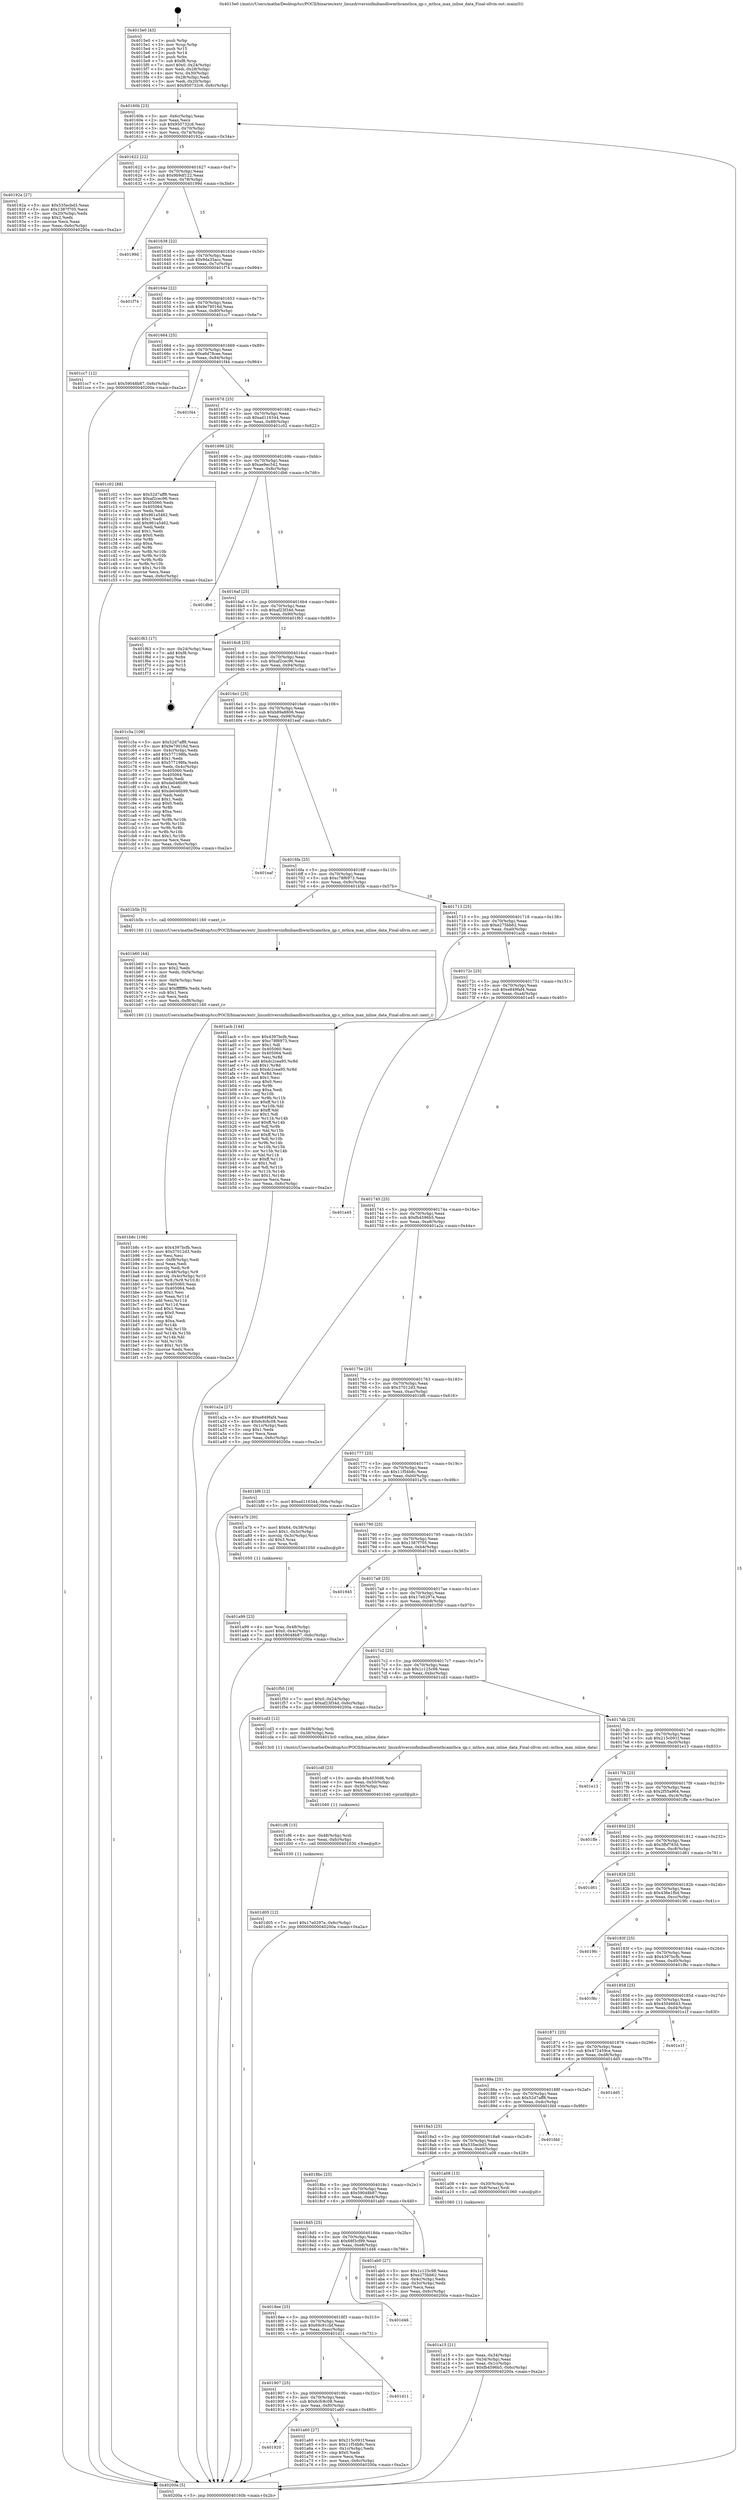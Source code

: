 digraph "0x4015e0" {
  label = "0x4015e0 (/mnt/c/Users/mathe/Desktop/tcc/POCII/binaries/extr_linuxdriversinfinibandhwmthcamthca_qp.c_mthca_max_inline_data_Final-ollvm.out::main(0))"
  labelloc = "t"
  node[shape=record]

  Entry [label="",width=0.3,height=0.3,shape=circle,fillcolor=black,style=filled]
  "0x40160b" [label="{
     0x40160b [23]\l
     | [instrs]\l
     &nbsp;&nbsp;0x40160b \<+3\>: mov -0x6c(%rbp),%eax\l
     &nbsp;&nbsp;0x40160e \<+2\>: mov %eax,%ecx\l
     &nbsp;&nbsp;0x401610 \<+6\>: sub $0x950732c6,%ecx\l
     &nbsp;&nbsp;0x401616 \<+3\>: mov %eax,-0x70(%rbp)\l
     &nbsp;&nbsp;0x401619 \<+3\>: mov %ecx,-0x74(%rbp)\l
     &nbsp;&nbsp;0x40161c \<+6\>: je 000000000040192a \<main+0x34a\>\l
  }"]
  "0x40192a" [label="{
     0x40192a [27]\l
     | [instrs]\l
     &nbsp;&nbsp;0x40192a \<+5\>: mov $0x535ecbd3,%eax\l
     &nbsp;&nbsp;0x40192f \<+5\>: mov $0x1387f705,%ecx\l
     &nbsp;&nbsp;0x401934 \<+3\>: mov -0x20(%rbp),%edx\l
     &nbsp;&nbsp;0x401937 \<+3\>: cmp $0x2,%edx\l
     &nbsp;&nbsp;0x40193a \<+3\>: cmovne %ecx,%eax\l
     &nbsp;&nbsp;0x40193d \<+3\>: mov %eax,-0x6c(%rbp)\l
     &nbsp;&nbsp;0x401940 \<+5\>: jmp 000000000040200a \<main+0xa2a\>\l
  }"]
  "0x401622" [label="{
     0x401622 [22]\l
     | [instrs]\l
     &nbsp;&nbsp;0x401622 \<+5\>: jmp 0000000000401627 \<main+0x47\>\l
     &nbsp;&nbsp;0x401627 \<+3\>: mov -0x70(%rbp),%eax\l
     &nbsp;&nbsp;0x40162a \<+5\>: sub $0x9b9df122,%eax\l
     &nbsp;&nbsp;0x40162f \<+3\>: mov %eax,-0x78(%rbp)\l
     &nbsp;&nbsp;0x401632 \<+6\>: je 000000000040199d \<main+0x3bd\>\l
  }"]
  "0x40200a" [label="{
     0x40200a [5]\l
     | [instrs]\l
     &nbsp;&nbsp;0x40200a \<+5\>: jmp 000000000040160b \<main+0x2b\>\l
  }"]
  "0x4015e0" [label="{
     0x4015e0 [43]\l
     | [instrs]\l
     &nbsp;&nbsp;0x4015e0 \<+1\>: push %rbp\l
     &nbsp;&nbsp;0x4015e1 \<+3\>: mov %rsp,%rbp\l
     &nbsp;&nbsp;0x4015e4 \<+2\>: push %r15\l
     &nbsp;&nbsp;0x4015e6 \<+2\>: push %r14\l
     &nbsp;&nbsp;0x4015e8 \<+1\>: push %rbx\l
     &nbsp;&nbsp;0x4015e9 \<+7\>: sub $0xf8,%rsp\l
     &nbsp;&nbsp;0x4015f0 \<+7\>: movl $0x0,-0x24(%rbp)\l
     &nbsp;&nbsp;0x4015f7 \<+3\>: mov %edi,-0x28(%rbp)\l
     &nbsp;&nbsp;0x4015fa \<+4\>: mov %rsi,-0x30(%rbp)\l
     &nbsp;&nbsp;0x4015fe \<+3\>: mov -0x28(%rbp),%edi\l
     &nbsp;&nbsp;0x401601 \<+3\>: mov %edi,-0x20(%rbp)\l
     &nbsp;&nbsp;0x401604 \<+7\>: movl $0x950732c6,-0x6c(%rbp)\l
  }"]
  Exit [label="",width=0.3,height=0.3,shape=circle,fillcolor=black,style=filled,peripheries=2]
  "0x40199d" [label="{
     0x40199d\l
  }", style=dashed]
  "0x401638" [label="{
     0x401638 [22]\l
     | [instrs]\l
     &nbsp;&nbsp;0x401638 \<+5\>: jmp 000000000040163d \<main+0x5d\>\l
     &nbsp;&nbsp;0x40163d \<+3\>: mov -0x70(%rbp),%eax\l
     &nbsp;&nbsp;0x401640 \<+5\>: sub $0x9da35acc,%eax\l
     &nbsp;&nbsp;0x401645 \<+3\>: mov %eax,-0x7c(%rbp)\l
     &nbsp;&nbsp;0x401648 \<+6\>: je 0000000000401f74 \<main+0x994\>\l
  }"]
  "0x401d05" [label="{
     0x401d05 [12]\l
     | [instrs]\l
     &nbsp;&nbsp;0x401d05 \<+7\>: movl $0x17e0297e,-0x6c(%rbp)\l
     &nbsp;&nbsp;0x401d0c \<+5\>: jmp 000000000040200a \<main+0xa2a\>\l
  }"]
  "0x401f74" [label="{
     0x401f74\l
  }", style=dashed]
  "0x40164e" [label="{
     0x40164e [22]\l
     | [instrs]\l
     &nbsp;&nbsp;0x40164e \<+5\>: jmp 0000000000401653 \<main+0x73\>\l
     &nbsp;&nbsp;0x401653 \<+3\>: mov -0x70(%rbp),%eax\l
     &nbsp;&nbsp;0x401656 \<+5\>: sub $0x9e79016d,%eax\l
     &nbsp;&nbsp;0x40165b \<+3\>: mov %eax,-0x80(%rbp)\l
     &nbsp;&nbsp;0x40165e \<+6\>: je 0000000000401cc7 \<main+0x6e7\>\l
  }"]
  "0x401cf6" [label="{
     0x401cf6 [15]\l
     | [instrs]\l
     &nbsp;&nbsp;0x401cf6 \<+4\>: mov -0x48(%rbp),%rdi\l
     &nbsp;&nbsp;0x401cfa \<+6\>: mov %eax,-0xfc(%rbp)\l
     &nbsp;&nbsp;0x401d00 \<+5\>: call 0000000000401030 \<free@plt\>\l
     | [calls]\l
     &nbsp;&nbsp;0x401030 \{1\} (unknown)\l
  }"]
  "0x401cc7" [label="{
     0x401cc7 [12]\l
     | [instrs]\l
     &nbsp;&nbsp;0x401cc7 \<+7\>: movl $0x59048b87,-0x6c(%rbp)\l
     &nbsp;&nbsp;0x401cce \<+5\>: jmp 000000000040200a \<main+0xa2a\>\l
  }"]
  "0x401664" [label="{
     0x401664 [25]\l
     | [instrs]\l
     &nbsp;&nbsp;0x401664 \<+5\>: jmp 0000000000401669 \<main+0x89\>\l
     &nbsp;&nbsp;0x401669 \<+3\>: mov -0x70(%rbp),%eax\l
     &nbsp;&nbsp;0x40166c \<+5\>: sub $0xa6d78cee,%eax\l
     &nbsp;&nbsp;0x401671 \<+6\>: mov %eax,-0x84(%rbp)\l
     &nbsp;&nbsp;0x401677 \<+6\>: je 0000000000401f44 \<main+0x964\>\l
  }"]
  "0x401cdf" [label="{
     0x401cdf [23]\l
     | [instrs]\l
     &nbsp;&nbsp;0x401cdf \<+10\>: movabs $0x4030d6,%rdi\l
     &nbsp;&nbsp;0x401ce9 \<+3\>: mov %eax,-0x50(%rbp)\l
     &nbsp;&nbsp;0x401cec \<+3\>: mov -0x50(%rbp),%esi\l
     &nbsp;&nbsp;0x401cef \<+2\>: mov $0x0,%al\l
     &nbsp;&nbsp;0x401cf1 \<+5\>: call 0000000000401040 \<printf@plt\>\l
     | [calls]\l
     &nbsp;&nbsp;0x401040 \{1\} (unknown)\l
  }"]
  "0x401f44" [label="{
     0x401f44\l
  }", style=dashed]
  "0x40167d" [label="{
     0x40167d [25]\l
     | [instrs]\l
     &nbsp;&nbsp;0x40167d \<+5\>: jmp 0000000000401682 \<main+0xa2\>\l
     &nbsp;&nbsp;0x401682 \<+3\>: mov -0x70(%rbp),%eax\l
     &nbsp;&nbsp;0x401685 \<+5\>: sub $0xad116344,%eax\l
     &nbsp;&nbsp;0x40168a \<+6\>: mov %eax,-0x88(%rbp)\l
     &nbsp;&nbsp;0x401690 \<+6\>: je 0000000000401c02 \<main+0x622\>\l
  }"]
  "0x401b8c" [label="{
     0x401b8c [106]\l
     | [instrs]\l
     &nbsp;&nbsp;0x401b8c \<+5\>: mov $0x4397bcfb,%ecx\l
     &nbsp;&nbsp;0x401b91 \<+5\>: mov $0x37012d3,%edx\l
     &nbsp;&nbsp;0x401b96 \<+2\>: xor %esi,%esi\l
     &nbsp;&nbsp;0x401b98 \<+6\>: mov -0xf8(%rbp),%edi\l
     &nbsp;&nbsp;0x401b9e \<+3\>: imul %eax,%edi\l
     &nbsp;&nbsp;0x401ba1 \<+3\>: movslq %edi,%r8\l
     &nbsp;&nbsp;0x401ba4 \<+4\>: mov -0x48(%rbp),%r9\l
     &nbsp;&nbsp;0x401ba8 \<+4\>: movslq -0x4c(%rbp),%r10\l
     &nbsp;&nbsp;0x401bac \<+4\>: mov %r8,(%r9,%r10,8)\l
     &nbsp;&nbsp;0x401bb0 \<+7\>: mov 0x405060,%eax\l
     &nbsp;&nbsp;0x401bb7 \<+7\>: mov 0x405064,%edi\l
     &nbsp;&nbsp;0x401bbe \<+3\>: sub $0x1,%esi\l
     &nbsp;&nbsp;0x401bc1 \<+3\>: mov %eax,%r11d\l
     &nbsp;&nbsp;0x401bc4 \<+3\>: add %esi,%r11d\l
     &nbsp;&nbsp;0x401bc7 \<+4\>: imul %r11d,%eax\l
     &nbsp;&nbsp;0x401bcb \<+3\>: and $0x1,%eax\l
     &nbsp;&nbsp;0x401bce \<+3\>: cmp $0x0,%eax\l
     &nbsp;&nbsp;0x401bd1 \<+3\>: sete %bl\l
     &nbsp;&nbsp;0x401bd4 \<+3\>: cmp $0xa,%edi\l
     &nbsp;&nbsp;0x401bd7 \<+4\>: setl %r14b\l
     &nbsp;&nbsp;0x401bdb \<+3\>: mov %bl,%r15b\l
     &nbsp;&nbsp;0x401bde \<+3\>: and %r14b,%r15b\l
     &nbsp;&nbsp;0x401be1 \<+3\>: xor %r14b,%bl\l
     &nbsp;&nbsp;0x401be4 \<+3\>: or %bl,%r15b\l
     &nbsp;&nbsp;0x401be7 \<+4\>: test $0x1,%r15b\l
     &nbsp;&nbsp;0x401beb \<+3\>: cmovne %edx,%ecx\l
     &nbsp;&nbsp;0x401bee \<+3\>: mov %ecx,-0x6c(%rbp)\l
     &nbsp;&nbsp;0x401bf1 \<+5\>: jmp 000000000040200a \<main+0xa2a\>\l
  }"]
  "0x401c02" [label="{
     0x401c02 [88]\l
     | [instrs]\l
     &nbsp;&nbsp;0x401c02 \<+5\>: mov $0x52d7aff8,%eax\l
     &nbsp;&nbsp;0x401c07 \<+5\>: mov $0xaf2cec96,%ecx\l
     &nbsp;&nbsp;0x401c0c \<+7\>: mov 0x405060,%edx\l
     &nbsp;&nbsp;0x401c13 \<+7\>: mov 0x405064,%esi\l
     &nbsp;&nbsp;0x401c1a \<+2\>: mov %edx,%edi\l
     &nbsp;&nbsp;0x401c1c \<+6\>: sub $0x961a5462,%edi\l
     &nbsp;&nbsp;0x401c22 \<+3\>: sub $0x1,%edi\l
     &nbsp;&nbsp;0x401c25 \<+6\>: add $0x961a5462,%edi\l
     &nbsp;&nbsp;0x401c2b \<+3\>: imul %edi,%edx\l
     &nbsp;&nbsp;0x401c2e \<+3\>: and $0x1,%edx\l
     &nbsp;&nbsp;0x401c31 \<+3\>: cmp $0x0,%edx\l
     &nbsp;&nbsp;0x401c34 \<+4\>: sete %r8b\l
     &nbsp;&nbsp;0x401c38 \<+3\>: cmp $0xa,%esi\l
     &nbsp;&nbsp;0x401c3b \<+4\>: setl %r9b\l
     &nbsp;&nbsp;0x401c3f \<+3\>: mov %r8b,%r10b\l
     &nbsp;&nbsp;0x401c42 \<+3\>: and %r9b,%r10b\l
     &nbsp;&nbsp;0x401c45 \<+3\>: xor %r9b,%r8b\l
     &nbsp;&nbsp;0x401c48 \<+3\>: or %r8b,%r10b\l
     &nbsp;&nbsp;0x401c4b \<+4\>: test $0x1,%r10b\l
     &nbsp;&nbsp;0x401c4f \<+3\>: cmovne %ecx,%eax\l
     &nbsp;&nbsp;0x401c52 \<+3\>: mov %eax,-0x6c(%rbp)\l
     &nbsp;&nbsp;0x401c55 \<+5\>: jmp 000000000040200a \<main+0xa2a\>\l
  }"]
  "0x401696" [label="{
     0x401696 [25]\l
     | [instrs]\l
     &nbsp;&nbsp;0x401696 \<+5\>: jmp 000000000040169b \<main+0xbb\>\l
     &nbsp;&nbsp;0x40169b \<+3\>: mov -0x70(%rbp),%eax\l
     &nbsp;&nbsp;0x40169e \<+5\>: sub $0xae9ec542,%eax\l
     &nbsp;&nbsp;0x4016a3 \<+6\>: mov %eax,-0x8c(%rbp)\l
     &nbsp;&nbsp;0x4016a9 \<+6\>: je 0000000000401db6 \<main+0x7d6\>\l
  }"]
  "0x401b60" [label="{
     0x401b60 [44]\l
     | [instrs]\l
     &nbsp;&nbsp;0x401b60 \<+2\>: xor %ecx,%ecx\l
     &nbsp;&nbsp;0x401b62 \<+5\>: mov $0x2,%edx\l
     &nbsp;&nbsp;0x401b67 \<+6\>: mov %edx,-0xf4(%rbp)\l
     &nbsp;&nbsp;0x401b6d \<+1\>: cltd\l
     &nbsp;&nbsp;0x401b6e \<+6\>: mov -0xf4(%rbp),%esi\l
     &nbsp;&nbsp;0x401b74 \<+2\>: idiv %esi\l
     &nbsp;&nbsp;0x401b76 \<+6\>: imul $0xfffffffe,%edx,%edx\l
     &nbsp;&nbsp;0x401b7c \<+3\>: sub $0x1,%ecx\l
     &nbsp;&nbsp;0x401b7f \<+2\>: sub %ecx,%edx\l
     &nbsp;&nbsp;0x401b81 \<+6\>: mov %edx,-0xf8(%rbp)\l
     &nbsp;&nbsp;0x401b87 \<+5\>: call 0000000000401160 \<next_i\>\l
     | [calls]\l
     &nbsp;&nbsp;0x401160 \{1\} (/mnt/c/Users/mathe/Desktop/tcc/POCII/binaries/extr_linuxdriversinfinibandhwmthcamthca_qp.c_mthca_max_inline_data_Final-ollvm.out::next_i)\l
  }"]
  "0x401db6" [label="{
     0x401db6\l
  }", style=dashed]
  "0x4016af" [label="{
     0x4016af [25]\l
     | [instrs]\l
     &nbsp;&nbsp;0x4016af \<+5\>: jmp 00000000004016b4 \<main+0xd4\>\l
     &nbsp;&nbsp;0x4016b4 \<+3\>: mov -0x70(%rbp),%eax\l
     &nbsp;&nbsp;0x4016b7 \<+5\>: sub $0xaf23f34d,%eax\l
     &nbsp;&nbsp;0x4016bc \<+6\>: mov %eax,-0x90(%rbp)\l
     &nbsp;&nbsp;0x4016c2 \<+6\>: je 0000000000401f63 \<main+0x983\>\l
  }"]
  "0x401a99" [label="{
     0x401a99 [23]\l
     | [instrs]\l
     &nbsp;&nbsp;0x401a99 \<+4\>: mov %rax,-0x48(%rbp)\l
     &nbsp;&nbsp;0x401a9d \<+7\>: movl $0x0,-0x4c(%rbp)\l
     &nbsp;&nbsp;0x401aa4 \<+7\>: movl $0x59048b87,-0x6c(%rbp)\l
     &nbsp;&nbsp;0x401aab \<+5\>: jmp 000000000040200a \<main+0xa2a\>\l
  }"]
  "0x401f63" [label="{
     0x401f63 [17]\l
     | [instrs]\l
     &nbsp;&nbsp;0x401f63 \<+3\>: mov -0x24(%rbp),%eax\l
     &nbsp;&nbsp;0x401f66 \<+7\>: add $0xf8,%rsp\l
     &nbsp;&nbsp;0x401f6d \<+1\>: pop %rbx\l
     &nbsp;&nbsp;0x401f6e \<+2\>: pop %r14\l
     &nbsp;&nbsp;0x401f70 \<+2\>: pop %r15\l
     &nbsp;&nbsp;0x401f72 \<+1\>: pop %rbp\l
     &nbsp;&nbsp;0x401f73 \<+1\>: ret\l
  }"]
  "0x4016c8" [label="{
     0x4016c8 [25]\l
     | [instrs]\l
     &nbsp;&nbsp;0x4016c8 \<+5\>: jmp 00000000004016cd \<main+0xed\>\l
     &nbsp;&nbsp;0x4016cd \<+3\>: mov -0x70(%rbp),%eax\l
     &nbsp;&nbsp;0x4016d0 \<+5\>: sub $0xaf2cec96,%eax\l
     &nbsp;&nbsp;0x4016d5 \<+6\>: mov %eax,-0x94(%rbp)\l
     &nbsp;&nbsp;0x4016db \<+6\>: je 0000000000401c5a \<main+0x67a\>\l
  }"]
  "0x401920" [label="{
     0x401920\l
  }", style=dashed]
  "0x401c5a" [label="{
     0x401c5a [109]\l
     | [instrs]\l
     &nbsp;&nbsp;0x401c5a \<+5\>: mov $0x52d7aff8,%eax\l
     &nbsp;&nbsp;0x401c5f \<+5\>: mov $0x9e79016d,%ecx\l
     &nbsp;&nbsp;0x401c64 \<+3\>: mov -0x4c(%rbp),%edx\l
     &nbsp;&nbsp;0x401c67 \<+6\>: add $0x577198fa,%edx\l
     &nbsp;&nbsp;0x401c6d \<+3\>: add $0x1,%edx\l
     &nbsp;&nbsp;0x401c70 \<+6\>: sub $0x577198fa,%edx\l
     &nbsp;&nbsp;0x401c76 \<+3\>: mov %edx,-0x4c(%rbp)\l
     &nbsp;&nbsp;0x401c79 \<+7\>: mov 0x405060,%edx\l
     &nbsp;&nbsp;0x401c80 \<+7\>: mov 0x405064,%esi\l
     &nbsp;&nbsp;0x401c87 \<+2\>: mov %edx,%edi\l
     &nbsp;&nbsp;0x401c89 \<+6\>: sub $0xde046b99,%edi\l
     &nbsp;&nbsp;0x401c8f \<+3\>: sub $0x1,%edi\l
     &nbsp;&nbsp;0x401c92 \<+6\>: add $0xde046b99,%edi\l
     &nbsp;&nbsp;0x401c98 \<+3\>: imul %edi,%edx\l
     &nbsp;&nbsp;0x401c9b \<+3\>: and $0x1,%edx\l
     &nbsp;&nbsp;0x401c9e \<+3\>: cmp $0x0,%edx\l
     &nbsp;&nbsp;0x401ca1 \<+4\>: sete %r8b\l
     &nbsp;&nbsp;0x401ca5 \<+3\>: cmp $0xa,%esi\l
     &nbsp;&nbsp;0x401ca8 \<+4\>: setl %r9b\l
     &nbsp;&nbsp;0x401cac \<+3\>: mov %r8b,%r10b\l
     &nbsp;&nbsp;0x401caf \<+3\>: and %r9b,%r10b\l
     &nbsp;&nbsp;0x401cb2 \<+3\>: xor %r9b,%r8b\l
     &nbsp;&nbsp;0x401cb5 \<+3\>: or %r8b,%r10b\l
     &nbsp;&nbsp;0x401cb8 \<+4\>: test $0x1,%r10b\l
     &nbsp;&nbsp;0x401cbc \<+3\>: cmovne %ecx,%eax\l
     &nbsp;&nbsp;0x401cbf \<+3\>: mov %eax,-0x6c(%rbp)\l
     &nbsp;&nbsp;0x401cc2 \<+5\>: jmp 000000000040200a \<main+0xa2a\>\l
  }"]
  "0x4016e1" [label="{
     0x4016e1 [25]\l
     | [instrs]\l
     &nbsp;&nbsp;0x4016e1 \<+5\>: jmp 00000000004016e6 \<main+0x106\>\l
     &nbsp;&nbsp;0x4016e6 \<+3\>: mov -0x70(%rbp),%eax\l
     &nbsp;&nbsp;0x4016e9 \<+5\>: sub $0xb89a8806,%eax\l
     &nbsp;&nbsp;0x4016ee \<+6\>: mov %eax,-0x98(%rbp)\l
     &nbsp;&nbsp;0x4016f4 \<+6\>: je 0000000000401eaf \<main+0x8cf\>\l
  }"]
  "0x401a60" [label="{
     0x401a60 [27]\l
     | [instrs]\l
     &nbsp;&nbsp;0x401a60 \<+5\>: mov $0x215c091f,%eax\l
     &nbsp;&nbsp;0x401a65 \<+5\>: mov $0x11f54b8c,%ecx\l
     &nbsp;&nbsp;0x401a6a \<+3\>: mov -0x1c(%rbp),%edx\l
     &nbsp;&nbsp;0x401a6d \<+3\>: cmp $0x0,%edx\l
     &nbsp;&nbsp;0x401a70 \<+3\>: cmove %ecx,%eax\l
     &nbsp;&nbsp;0x401a73 \<+3\>: mov %eax,-0x6c(%rbp)\l
     &nbsp;&nbsp;0x401a76 \<+5\>: jmp 000000000040200a \<main+0xa2a\>\l
  }"]
  "0x401eaf" [label="{
     0x401eaf\l
  }", style=dashed]
  "0x4016fa" [label="{
     0x4016fa [25]\l
     | [instrs]\l
     &nbsp;&nbsp;0x4016fa \<+5\>: jmp 00000000004016ff \<main+0x11f\>\l
     &nbsp;&nbsp;0x4016ff \<+3\>: mov -0x70(%rbp),%eax\l
     &nbsp;&nbsp;0x401702 \<+5\>: sub $0xc78f6973,%eax\l
     &nbsp;&nbsp;0x401707 \<+6\>: mov %eax,-0x9c(%rbp)\l
     &nbsp;&nbsp;0x40170d \<+6\>: je 0000000000401b5b \<main+0x57b\>\l
  }"]
  "0x401907" [label="{
     0x401907 [25]\l
     | [instrs]\l
     &nbsp;&nbsp;0x401907 \<+5\>: jmp 000000000040190c \<main+0x32c\>\l
     &nbsp;&nbsp;0x40190c \<+3\>: mov -0x70(%rbp),%eax\l
     &nbsp;&nbsp;0x40190f \<+5\>: sub $0x6cfc8c08,%eax\l
     &nbsp;&nbsp;0x401914 \<+6\>: mov %eax,-0xf0(%rbp)\l
     &nbsp;&nbsp;0x40191a \<+6\>: je 0000000000401a60 \<main+0x480\>\l
  }"]
  "0x401b5b" [label="{
     0x401b5b [5]\l
     | [instrs]\l
     &nbsp;&nbsp;0x401b5b \<+5\>: call 0000000000401160 \<next_i\>\l
     | [calls]\l
     &nbsp;&nbsp;0x401160 \{1\} (/mnt/c/Users/mathe/Desktop/tcc/POCII/binaries/extr_linuxdriversinfinibandhwmthcamthca_qp.c_mthca_max_inline_data_Final-ollvm.out::next_i)\l
  }"]
  "0x401713" [label="{
     0x401713 [25]\l
     | [instrs]\l
     &nbsp;&nbsp;0x401713 \<+5\>: jmp 0000000000401718 \<main+0x138\>\l
     &nbsp;&nbsp;0x401718 \<+3\>: mov -0x70(%rbp),%eax\l
     &nbsp;&nbsp;0x40171b \<+5\>: sub $0xe275bb62,%eax\l
     &nbsp;&nbsp;0x401720 \<+6\>: mov %eax,-0xa0(%rbp)\l
     &nbsp;&nbsp;0x401726 \<+6\>: je 0000000000401acb \<main+0x4eb\>\l
  }"]
  "0x401d11" [label="{
     0x401d11\l
  }", style=dashed]
  "0x401acb" [label="{
     0x401acb [144]\l
     | [instrs]\l
     &nbsp;&nbsp;0x401acb \<+5\>: mov $0x4397bcfb,%eax\l
     &nbsp;&nbsp;0x401ad0 \<+5\>: mov $0xc78f6973,%ecx\l
     &nbsp;&nbsp;0x401ad5 \<+2\>: mov $0x1,%dl\l
     &nbsp;&nbsp;0x401ad7 \<+7\>: mov 0x405060,%esi\l
     &nbsp;&nbsp;0x401ade \<+7\>: mov 0x405064,%edi\l
     &nbsp;&nbsp;0x401ae5 \<+3\>: mov %esi,%r8d\l
     &nbsp;&nbsp;0x401ae8 \<+7\>: add $0xdc2cea95,%r8d\l
     &nbsp;&nbsp;0x401aef \<+4\>: sub $0x1,%r8d\l
     &nbsp;&nbsp;0x401af3 \<+7\>: sub $0xdc2cea95,%r8d\l
     &nbsp;&nbsp;0x401afa \<+4\>: imul %r8d,%esi\l
     &nbsp;&nbsp;0x401afe \<+3\>: and $0x1,%esi\l
     &nbsp;&nbsp;0x401b01 \<+3\>: cmp $0x0,%esi\l
     &nbsp;&nbsp;0x401b04 \<+4\>: sete %r9b\l
     &nbsp;&nbsp;0x401b08 \<+3\>: cmp $0xa,%edi\l
     &nbsp;&nbsp;0x401b0b \<+4\>: setl %r10b\l
     &nbsp;&nbsp;0x401b0f \<+3\>: mov %r9b,%r11b\l
     &nbsp;&nbsp;0x401b12 \<+4\>: xor $0xff,%r11b\l
     &nbsp;&nbsp;0x401b16 \<+3\>: mov %r10b,%bl\l
     &nbsp;&nbsp;0x401b19 \<+3\>: xor $0xff,%bl\l
     &nbsp;&nbsp;0x401b1c \<+3\>: xor $0x1,%dl\l
     &nbsp;&nbsp;0x401b1f \<+3\>: mov %r11b,%r14b\l
     &nbsp;&nbsp;0x401b22 \<+4\>: and $0xff,%r14b\l
     &nbsp;&nbsp;0x401b26 \<+3\>: and %dl,%r9b\l
     &nbsp;&nbsp;0x401b29 \<+3\>: mov %bl,%r15b\l
     &nbsp;&nbsp;0x401b2c \<+4\>: and $0xff,%r15b\l
     &nbsp;&nbsp;0x401b30 \<+3\>: and %dl,%r10b\l
     &nbsp;&nbsp;0x401b33 \<+3\>: or %r9b,%r14b\l
     &nbsp;&nbsp;0x401b36 \<+3\>: or %r10b,%r15b\l
     &nbsp;&nbsp;0x401b39 \<+3\>: xor %r15b,%r14b\l
     &nbsp;&nbsp;0x401b3c \<+3\>: or %bl,%r11b\l
     &nbsp;&nbsp;0x401b3f \<+4\>: xor $0xff,%r11b\l
     &nbsp;&nbsp;0x401b43 \<+3\>: or $0x1,%dl\l
     &nbsp;&nbsp;0x401b46 \<+3\>: and %dl,%r11b\l
     &nbsp;&nbsp;0x401b49 \<+3\>: or %r11b,%r14b\l
     &nbsp;&nbsp;0x401b4c \<+4\>: test $0x1,%r14b\l
     &nbsp;&nbsp;0x401b50 \<+3\>: cmovne %ecx,%eax\l
     &nbsp;&nbsp;0x401b53 \<+3\>: mov %eax,-0x6c(%rbp)\l
     &nbsp;&nbsp;0x401b56 \<+5\>: jmp 000000000040200a \<main+0xa2a\>\l
  }"]
  "0x40172c" [label="{
     0x40172c [25]\l
     | [instrs]\l
     &nbsp;&nbsp;0x40172c \<+5\>: jmp 0000000000401731 \<main+0x151\>\l
     &nbsp;&nbsp;0x401731 \<+3\>: mov -0x70(%rbp),%eax\l
     &nbsp;&nbsp;0x401734 \<+5\>: sub $0xe849faf4,%eax\l
     &nbsp;&nbsp;0x401739 \<+6\>: mov %eax,-0xa4(%rbp)\l
     &nbsp;&nbsp;0x40173f \<+6\>: je 0000000000401a45 \<main+0x465\>\l
  }"]
  "0x4018ee" [label="{
     0x4018ee [25]\l
     | [instrs]\l
     &nbsp;&nbsp;0x4018ee \<+5\>: jmp 00000000004018f3 \<main+0x313\>\l
     &nbsp;&nbsp;0x4018f3 \<+3\>: mov -0x70(%rbp),%eax\l
     &nbsp;&nbsp;0x4018f6 \<+5\>: sub $0x69c91cbf,%eax\l
     &nbsp;&nbsp;0x4018fb \<+6\>: mov %eax,-0xec(%rbp)\l
     &nbsp;&nbsp;0x401901 \<+6\>: je 0000000000401d11 \<main+0x731\>\l
  }"]
  "0x401a45" [label="{
     0x401a45\l
  }", style=dashed]
  "0x401745" [label="{
     0x401745 [25]\l
     | [instrs]\l
     &nbsp;&nbsp;0x401745 \<+5\>: jmp 000000000040174a \<main+0x16a\>\l
     &nbsp;&nbsp;0x40174a \<+3\>: mov -0x70(%rbp),%eax\l
     &nbsp;&nbsp;0x40174d \<+5\>: sub $0xfb4596b5,%eax\l
     &nbsp;&nbsp;0x401752 \<+6\>: mov %eax,-0xa8(%rbp)\l
     &nbsp;&nbsp;0x401758 \<+6\>: je 0000000000401a2a \<main+0x44a\>\l
  }"]
  "0x401d46" [label="{
     0x401d46\l
  }", style=dashed]
  "0x401a2a" [label="{
     0x401a2a [27]\l
     | [instrs]\l
     &nbsp;&nbsp;0x401a2a \<+5\>: mov $0xe849faf4,%eax\l
     &nbsp;&nbsp;0x401a2f \<+5\>: mov $0x6cfc8c08,%ecx\l
     &nbsp;&nbsp;0x401a34 \<+3\>: mov -0x1c(%rbp),%edx\l
     &nbsp;&nbsp;0x401a37 \<+3\>: cmp $0x1,%edx\l
     &nbsp;&nbsp;0x401a3a \<+3\>: cmovl %ecx,%eax\l
     &nbsp;&nbsp;0x401a3d \<+3\>: mov %eax,-0x6c(%rbp)\l
     &nbsp;&nbsp;0x401a40 \<+5\>: jmp 000000000040200a \<main+0xa2a\>\l
  }"]
  "0x40175e" [label="{
     0x40175e [25]\l
     | [instrs]\l
     &nbsp;&nbsp;0x40175e \<+5\>: jmp 0000000000401763 \<main+0x183\>\l
     &nbsp;&nbsp;0x401763 \<+3\>: mov -0x70(%rbp),%eax\l
     &nbsp;&nbsp;0x401766 \<+5\>: sub $0x37012d3,%eax\l
     &nbsp;&nbsp;0x40176b \<+6\>: mov %eax,-0xac(%rbp)\l
     &nbsp;&nbsp;0x401771 \<+6\>: je 0000000000401bf6 \<main+0x616\>\l
  }"]
  "0x4018d5" [label="{
     0x4018d5 [25]\l
     | [instrs]\l
     &nbsp;&nbsp;0x4018d5 \<+5\>: jmp 00000000004018da \<main+0x2fa\>\l
     &nbsp;&nbsp;0x4018da \<+3\>: mov -0x70(%rbp),%eax\l
     &nbsp;&nbsp;0x4018dd \<+5\>: sub $0x68f3cf99,%eax\l
     &nbsp;&nbsp;0x4018e2 \<+6\>: mov %eax,-0xe8(%rbp)\l
     &nbsp;&nbsp;0x4018e8 \<+6\>: je 0000000000401d46 \<main+0x766\>\l
  }"]
  "0x401bf6" [label="{
     0x401bf6 [12]\l
     | [instrs]\l
     &nbsp;&nbsp;0x401bf6 \<+7\>: movl $0xad116344,-0x6c(%rbp)\l
     &nbsp;&nbsp;0x401bfd \<+5\>: jmp 000000000040200a \<main+0xa2a\>\l
  }"]
  "0x401777" [label="{
     0x401777 [25]\l
     | [instrs]\l
     &nbsp;&nbsp;0x401777 \<+5\>: jmp 000000000040177c \<main+0x19c\>\l
     &nbsp;&nbsp;0x40177c \<+3\>: mov -0x70(%rbp),%eax\l
     &nbsp;&nbsp;0x40177f \<+5\>: sub $0x11f54b8c,%eax\l
     &nbsp;&nbsp;0x401784 \<+6\>: mov %eax,-0xb0(%rbp)\l
     &nbsp;&nbsp;0x40178a \<+6\>: je 0000000000401a7b \<main+0x49b\>\l
  }"]
  "0x401ab0" [label="{
     0x401ab0 [27]\l
     | [instrs]\l
     &nbsp;&nbsp;0x401ab0 \<+5\>: mov $0x1c125c98,%eax\l
     &nbsp;&nbsp;0x401ab5 \<+5\>: mov $0xe275bb62,%ecx\l
     &nbsp;&nbsp;0x401aba \<+3\>: mov -0x4c(%rbp),%edx\l
     &nbsp;&nbsp;0x401abd \<+3\>: cmp -0x3c(%rbp),%edx\l
     &nbsp;&nbsp;0x401ac0 \<+3\>: cmovl %ecx,%eax\l
     &nbsp;&nbsp;0x401ac3 \<+3\>: mov %eax,-0x6c(%rbp)\l
     &nbsp;&nbsp;0x401ac6 \<+5\>: jmp 000000000040200a \<main+0xa2a\>\l
  }"]
  "0x401a7b" [label="{
     0x401a7b [30]\l
     | [instrs]\l
     &nbsp;&nbsp;0x401a7b \<+7\>: movl $0x64,-0x38(%rbp)\l
     &nbsp;&nbsp;0x401a82 \<+7\>: movl $0x1,-0x3c(%rbp)\l
     &nbsp;&nbsp;0x401a89 \<+4\>: movslq -0x3c(%rbp),%rax\l
     &nbsp;&nbsp;0x401a8d \<+4\>: shl $0x3,%rax\l
     &nbsp;&nbsp;0x401a91 \<+3\>: mov %rax,%rdi\l
     &nbsp;&nbsp;0x401a94 \<+5\>: call 0000000000401050 \<malloc@plt\>\l
     | [calls]\l
     &nbsp;&nbsp;0x401050 \{1\} (unknown)\l
  }"]
  "0x401790" [label="{
     0x401790 [25]\l
     | [instrs]\l
     &nbsp;&nbsp;0x401790 \<+5\>: jmp 0000000000401795 \<main+0x1b5\>\l
     &nbsp;&nbsp;0x401795 \<+3\>: mov -0x70(%rbp),%eax\l
     &nbsp;&nbsp;0x401798 \<+5\>: sub $0x1387f705,%eax\l
     &nbsp;&nbsp;0x40179d \<+6\>: mov %eax,-0xb4(%rbp)\l
     &nbsp;&nbsp;0x4017a3 \<+6\>: je 0000000000401945 \<main+0x365\>\l
  }"]
  "0x401a15" [label="{
     0x401a15 [21]\l
     | [instrs]\l
     &nbsp;&nbsp;0x401a15 \<+3\>: mov %eax,-0x34(%rbp)\l
     &nbsp;&nbsp;0x401a18 \<+3\>: mov -0x34(%rbp),%eax\l
     &nbsp;&nbsp;0x401a1b \<+3\>: mov %eax,-0x1c(%rbp)\l
     &nbsp;&nbsp;0x401a1e \<+7\>: movl $0xfb4596b5,-0x6c(%rbp)\l
     &nbsp;&nbsp;0x401a25 \<+5\>: jmp 000000000040200a \<main+0xa2a\>\l
  }"]
  "0x401945" [label="{
     0x401945\l
  }", style=dashed]
  "0x4017a9" [label="{
     0x4017a9 [25]\l
     | [instrs]\l
     &nbsp;&nbsp;0x4017a9 \<+5\>: jmp 00000000004017ae \<main+0x1ce\>\l
     &nbsp;&nbsp;0x4017ae \<+3\>: mov -0x70(%rbp),%eax\l
     &nbsp;&nbsp;0x4017b1 \<+5\>: sub $0x17e0297e,%eax\l
     &nbsp;&nbsp;0x4017b6 \<+6\>: mov %eax,-0xb8(%rbp)\l
     &nbsp;&nbsp;0x4017bc \<+6\>: je 0000000000401f50 \<main+0x970\>\l
  }"]
  "0x4018bc" [label="{
     0x4018bc [25]\l
     | [instrs]\l
     &nbsp;&nbsp;0x4018bc \<+5\>: jmp 00000000004018c1 \<main+0x2e1\>\l
     &nbsp;&nbsp;0x4018c1 \<+3\>: mov -0x70(%rbp),%eax\l
     &nbsp;&nbsp;0x4018c4 \<+5\>: sub $0x59048b87,%eax\l
     &nbsp;&nbsp;0x4018c9 \<+6\>: mov %eax,-0xe4(%rbp)\l
     &nbsp;&nbsp;0x4018cf \<+6\>: je 0000000000401ab0 \<main+0x4d0\>\l
  }"]
  "0x401f50" [label="{
     0x401f50 [19]\l
     | [instrs]\l
     &nbsp;&nbsp;0x401f50 \<+7\>: movl $0x0,-0x24(%rbp)\l
     &nbsp;&nbsp;0x401f57 \<+7\>: movl $0xaf23f34d,-0x6c(%rbp)\l
     &nbsp;&nbsp;0x401f5e \<+5\>: jmp 000000000040200a \<main+0xa2a\>\l
  }"]
  "0x4017c2" [label="{
     0x4017c2 [25]\l
     | [instrs]\l
     &nbsp;&nbsp;0x4017c2 \<+5\>: jmp 00000000004017c7 \<main+0x1e7\>\l
     &nbsp;&nbsp;0x4017c7 \<+3\>: mov -0x70(%rbp),%eax\l
     &nbsp;&nbsp;0x4017ca \<+5\>: sub $0x1c125c98,%eax\l
     &nbsp;&nbsp;0x4017cf \<+6\>: mov %eax,-0xbc(%rbp)\l
     &nbsp;&nbsp;0x4017d5 \<+6\>: je 0000000000401cd3 \<main+0x6f3\>\l
  }"]
  "0x401a08" [label="{
     0x401a08 [13]\l
     | [instrs]\l
     &nbsp;&nbsp;0x401a08 \<+4\>: mov -0x30(%rbp),%rax\l
     &nbsp;&nbsp;0x401a0c \<+4\>: mov 0x8(%rax),%rdi\l
     &nbsp;&nbsp;0x401a10 \<+5\>: call 0000000000401060 \<atoi@plt\>\l
     | [calls]\l
     &nbsp;&nbsp;0x401060 \{1\} (unknown)\l
  }"]
  "0x401cd3" [label="{
     0x401cd3 [12]\l
     | [instrs]\l
     &nbsp;&nbsp;0x401cd3 \<+4\>: mov -0x48(%rbp),%rdi\l
     &nbsp;&nbsp;0x401cd7 \<+3\>: mov -0x38(%rbp),%esi\l
     &nbsp;&nbsp;0x401cda \<+5\>: call 00000000004013c0 \<mthca_max_inline_data\>\l
     | [calls]\l
     &nbsp;&nbsp;0x4013c0 \{1\} (/mnt/c/Users/mathe/Desktop/tcc/POCII/binaries/extr_linuxdriversinfinibandhwmthcamthca_qp.c_mthca_max_inline_data_Final-ollvm.out::mthca_max_inline_data)\l
  }"]
  "0x4017db" [label="{
     0x4017db [25]\l
     | [instrs]\l
     &nbsp;&nbsp;0x4017db \<+5\>: jmp 00000000004017e0 \<main+0x200\>\l
     &nbsp;&nbsp;0x4017e0 \<+3\>: mov -0x70(%rbp),%eax\l
     &nbsp;&nbsp;0x4017e3 \<+5\>: sub $0x215c091f,%eax\l
     &nbsp;&nbsp;0x4017e8 \<+6\>: mov %eax,-0xc0(%rbp)\l
     &nbsp;&nbsp;0x4017ee \<+6\>: je 0000000000401e13 \<main+0x833\>\l
  }"]
  "0x4018a3" [label="{
     0x4018a3 [25]\l
     | [instrs]\l
     &nbsp;&nbsp;0x4018a3 \<+5\>: jmp 00000000004018a8 \<main+0x2c8\>\l
     &nbsp;&nbsp;0x4018a8 \<+3\>: mov -0x70(%rbp),%eax\l
     &nbsp;&nbsp;0x4018ab \<+5\>: sub $0x535ecbd3,%eax\l
     &nbsp;&nbsp;0x4018b0 \<+6\>: mov %eax,-0xe0(%rbp)\l
     &nbsp;&nbsp;0x4018b6 \<+6\>: je 0000000000401a08 \<main+0x428\>\l
  }"]
  "0x401e13" [label="{
     0x401e13\l
  }", style=dashed]
  "0x4017f4" [label="{
     0x4017f4 [25]\l
     | [instrs]\l
     &nbsp;&nbsp;0x4017f4 \<+5\>: jmp 00000000004017f9 \<main+0x219\>\l
     &nbsp;&nbsp;0x4017f9 \<+3\>: mov -0x70(%rbp),%eax\l
     &nbsp;&nbsp;0x4017fc \<+5\>: sub $0x2f55a964,%eax\l
     &nbsp;&nbsp;0x401801 \<+6\>: mov %eax,-0xc4(%rbp)\l
     &nbsp;&nbsp;0x401807 \<+6\>: je 0000000000401ffe \<main+0xa1e\>\l
  }"]
  "0x401fdd" [label="{
     0x401fdd\l
  }", style=dashed]
  "0x401ffe" [label="{
     0x401ffe\l
  }", style=dashed]
  "0x40180d" [label="{
     0x40180d [25]\l
     | [instrs]\l
     &nbsp;&nbsp;0x40180d \<+5\>: jmp 0000000000401812 \<main+0x232\>\l
     &nbsp;&nbsp;0x401812 \<+3\>: mov -0x70(%rbp),%eax\l
     &nbsp;&nbsp;0x401815 \<+5\>: sub $0x3fbf783d,%eax\l
     &nbsp;&nbsp;0x40181a \<+6\>: mov %eax,-0xc8(%rbp)\l
     &nbsp;&nbsp;0x401820 \<+6\>: je 0000000000401d61 \<main+0x781\>\l
  }"]
  "0x40188a" [label="{
     0x40188a [25]\l
     | [instrs]\l
     &nbsp;&nbsp;0x40188a \<+5\>: jmp 000000000040188f \<main+0x2af\>\l
     &nbsp;&nbsp;0x40188f \<+3\>: mov -0x70(%rbp),%eax\l
     &nbsp;&nbsp;0x401892 \<+5\>: sub $0x52d7aff8,%eax\l
     &nbsp;&nbsp;0x401897 \<+6\>: mov %eax,-0xdc(%rbp)\l
     &nbsp;&nbsp;0x40189d \<+6\>: je 0000000000401fdd \<main+0x9fd\>\l
  }"]
  "0x401d61" [label="{
     0x401d61\l
  }", style=dashed]
  "0x401826" [label="{
     0x401826 [25]\l
     | [instrs]\l
     &nbsp;&nbsp;0x401826 \<+5\>: jmp 000000000040182b \<main+0x24b\>\l
     &nbsp;&nbsp;0x40182b \<+3\>: mov -0x70(%rbp),%eax\l
     &nbsp;&nbsp;0x40182e \<+5\>: sub $0x436e1fbd,%eax\l
     &nbsp;&nbsp;0x401833 \<+6\>: mov %eax,-0xcc(%rbp)\l
     &nbsp;&nbsp;0x401839 \<+6\>: je 00000000004019fc \<main+0x41c\>\l
  }"]
  "0x401dd5" [label="{
     0x401dd5\l
  }", style=dashed]
  "0x4019fc" [label="{
     0x4019fc\l
  }", style=dashed]
  "0x40183f" [label="{
     0x40183f [25]\l
     | [instrs]\l
     &nbsp;&nbsp;0x40183f \<+5\>: jmp 0000000000401844 \<main+0x264\>\l
     &nbsp;&nbsp;0x401844 \<+3\>: mov -0x70(%rbp),%eax\l
     &nbsp;&nbsp;0x401847 \<+5\>: sub $0x4397bcfb,%eax\l
     &nbsp;&nbsp;0x40184c \<+6\>: mov %eax,-0xd0(%rbp)\l
     &nbsp;&nbsp;0x401852 \<+6\>: je 0000000000401f8c \<main+0x9ac\>\l
  }"]
  "0x401871" [label="{
     0x401871 [25]\l
     | [instrs]\l
     &nbsp;&nbsp;0x401871 \<+5\>: jmp 0000000000401876 \<main+0x296\>\l
     &nbsp;&nbsp;0x401876 \<+3\>: mov -0x70(%rbp),%eax\l
     &nbsp;&nbsp;0x401879 \<+5\>: sub $0x472459ce,%eax\l
     &nbsp;&nbsp;0x40187e \<+6\>: mov %eax,-0xd8(%rbp)\l
     &nbsp;&nbsp;0x401884 \<+6\>: je 0000000000401dd5 \<main+0x7f5\>\l
  }"]
  "0x401f8c" [label="{
     0x401f8c\l
  }", style=dashed]
  "0x401858" [label="{
     0x401858 [25]\l
     | [instrs]\l
     &nbsp;&nbsp;0x401858 \<+5\>: jmp 000000000040185d \<main+0x27d\>\l
     &nbsp;&nbsp;0x40185d \<+3\>: mov -0x70(%rbp),%eax\l
     &nbsp;&nbsp;0x401860 \<+5\>: sub $0x45046643,%eax\l
     &nbsp;&nbsp;0x401865 \<+6\>: mov %eax,-0xd4(%rbp)\l
     &nbsp;&nbsp;0x40186b \<+6\>: je 0000000000401e1f \<main+0x83f\>\l
  }"]
  "0x401e1f" [label="{
     0x401e1f\l
  }", style=dashed]
  Entry -> "0x4015e0" [label=" 1"]
  "0x40160b" -> "0x40192a" [label=" 1"]
  "0x40160b" -> "0x401622" [label=" 15"]
  "0x40192a" -> "0x40200a" [label=" 1"]
  "0x4015e0" -> "0x40160b" [label=" 1"]
  "0x40200a" -> "0x40160b" [label=" 15"]
  "0x401f63" -> Exit [label=" 1"]
  "0x401622" -> "0x40199d" [label=" 0"]
  "0x401622" -> "0x401638" [label=" 15"]
  "0x401f50" -> "0x40200a" [label=" 1"]
  "0x401638" -> "0x401f74" [label=" 0"]
  "0x401638" -> "0x40164e" [label=" 15"]
  "0x401d05" -> "0x40200a" [label=" 1"]
  "0x40164e" -> "0x401cc7" [label=" 1"]
  "0x40164e" -> "0x401664" [label=" 14"]
  "0x401cf6" -> "0x401d05" [label=" 1"]
  "0x401664" -> "0x401f44" [label=" 0"]
  "0x401664" -> "0x40167d" [label=" 14"]
  "0x401cdf" -> "0x401cf6" [label=" 1"]
  "0x40167d" -> "0x401c02" [label=" 1"]
  "0x40167d" -> "0x401696" [label=" 13"]
  "0x401cd3" -> "0x401cdf" [label=" 1"]
  "0x401696" -> "0x401db6" [label=" 0"]
  "0x401696" -> "0x4016af" [label=" 13"]
  "0x401cc7" -> "0x40200a" [label=" 1"]
  "0x4016af" -> "0x401f63" [label=" 1"]
  "0x4016af" -> "0x4016c8" [label=" 12"]
  "0x401c5a" -> "0x40200a" [label=" 1"]
  "0x4016c8" -> "0x401c5a" [label=" 1"]
  "0x4016c8" -> "0x4016e1" [label=" 11"]
  "0x401c02" -> "0x40200a" [label=" 1"]
  "0x4016e1" -> "0x401eaf" [label=" 0"]
  "0x4016e1" -> "0x4016fa" [label=" 11"]
  "0x401bf6" -> "0x40200a" [label=" 1"]
  "0x4016fa" -> "0x401b5b" [label=" 1"]
  "0x4016fa" -> "0x401713" [label=" 10"]
  "0x401b60" -> "0x401b8c" [label=" 1"]
  "0x401713" -> "0x401acb" [label=" 1"]
  "0x401713" -> "0x40172c" [label=" 9"]
  "0x401b5b" -> "0x401b60" [label=" 1"]
  "0x40172c" -> "0x401a45" [label=" 0"]
  "0x40172c" -> "0x401745" [label=" 9"]
  "0x401ab0" -> "0x40200a" [label=" 2"]
  "0x401745" -> "0x401a2a" [label=" 1"]
  "0x401745" -> "0x40175e" [label=" 8"]
  "0x401a99" -> "0x40200a" [label=" 1"]
  "0x40175e" -> "0x401bf6" [label=" 1"]
  "0x40175e" -> "0x401777" [label=" 7"]
  "0x401a60" -> "0x40200a" [label=" 1"]
  "0x401777" -> "0x401a7b" [label=" 1"]
  "0x401777" -> "0x401790" [label=" 6"]
  "0x401907" -> "0x401920" [label=" 0"]
  "0x401790" -> "0x401945" [label=" 0"]
  "0x401790" -> "0x4017a9" [label=" 6"]
  "0x401b8c" -> "0x40200a" [label=" 1"]
  "0x4017a9" -> "0x401f50" [label=" 1"]
  "0x4017a9" -> "0x4017c2" [label=" 5"]
  "0x4018ee" -> "0x401907" [label=" 1"]
  "0x4017c2" -> "0x401cd3" [label=" 1"]
  "0x4017c2" -> "0x4017db" [label=" 4"]
  "0x4018ee" -> "0x401d11" [label=" 0"]
  "0x4017db" -> "0x401e13" [label=" 0"]
  "0x4017db" -> "0x4017f4" [label=" 4"]
  "0x4018d5" -> "0x4018ee" [label=" 1"]
  "0x4017f4" -> "0x401ffe" [label=" 0"]
  "0x4017f4" -> "0x40180d" [label=" 4"]
  "0x4018d5" -> "0x401d46" [label=" 0"]
  "0x40180d" -> "0x401d61" [label=" 0"]
  "0x40180d" -> "0x401826" [label=" 4"]
  "0x4018bc" -> "0x4018d5" [label=" 1"]
  "0x401826" -> "0x4019fc" [label=" 0"]
  "0x401826" -> "0x40183f" [label=" 4"]
  "0x4018bc" -> "0x401ab0" [label=" 2"]
  "0x40183f" -> "0x401f8c" [label=" 0"]
  "0x40183f" -> "0x401858" [label=" 4"]
  "0x401a2a" -> "0x40200a" [label=" 1"]
  "0x401858" -> "0x401e1f" [label=" 0"]
  "0x401858" -> "0x401871" [label=" 4"]
  "0x401907" -> "0x401a60" [label=" 1"]
  "0x401871" -> "0x401dd5" [label=" 0"]
  "0x401871" -> "0x40188a" [label=" 4"]
  "0x401a7b" -> "0x401a99" [label=" 1"]
  "0x40188a" -> "0x401fdd" [label=" 0"]
  "0x40188a" -> "0x4018a3" [label=" 4"]
  "0x401acb" -> "0x40200a" [label=" 1"]
  "0x4018a3" -> "0x401a08" [label=" 1"]
  "0x4018a3" -> "0x4018bc" [label=" 3"]
  "0x401a08" -> "0x401a15" [label=" 1"]
  "0x401a15" -> "0x40200a" [label=" 1"]
}
